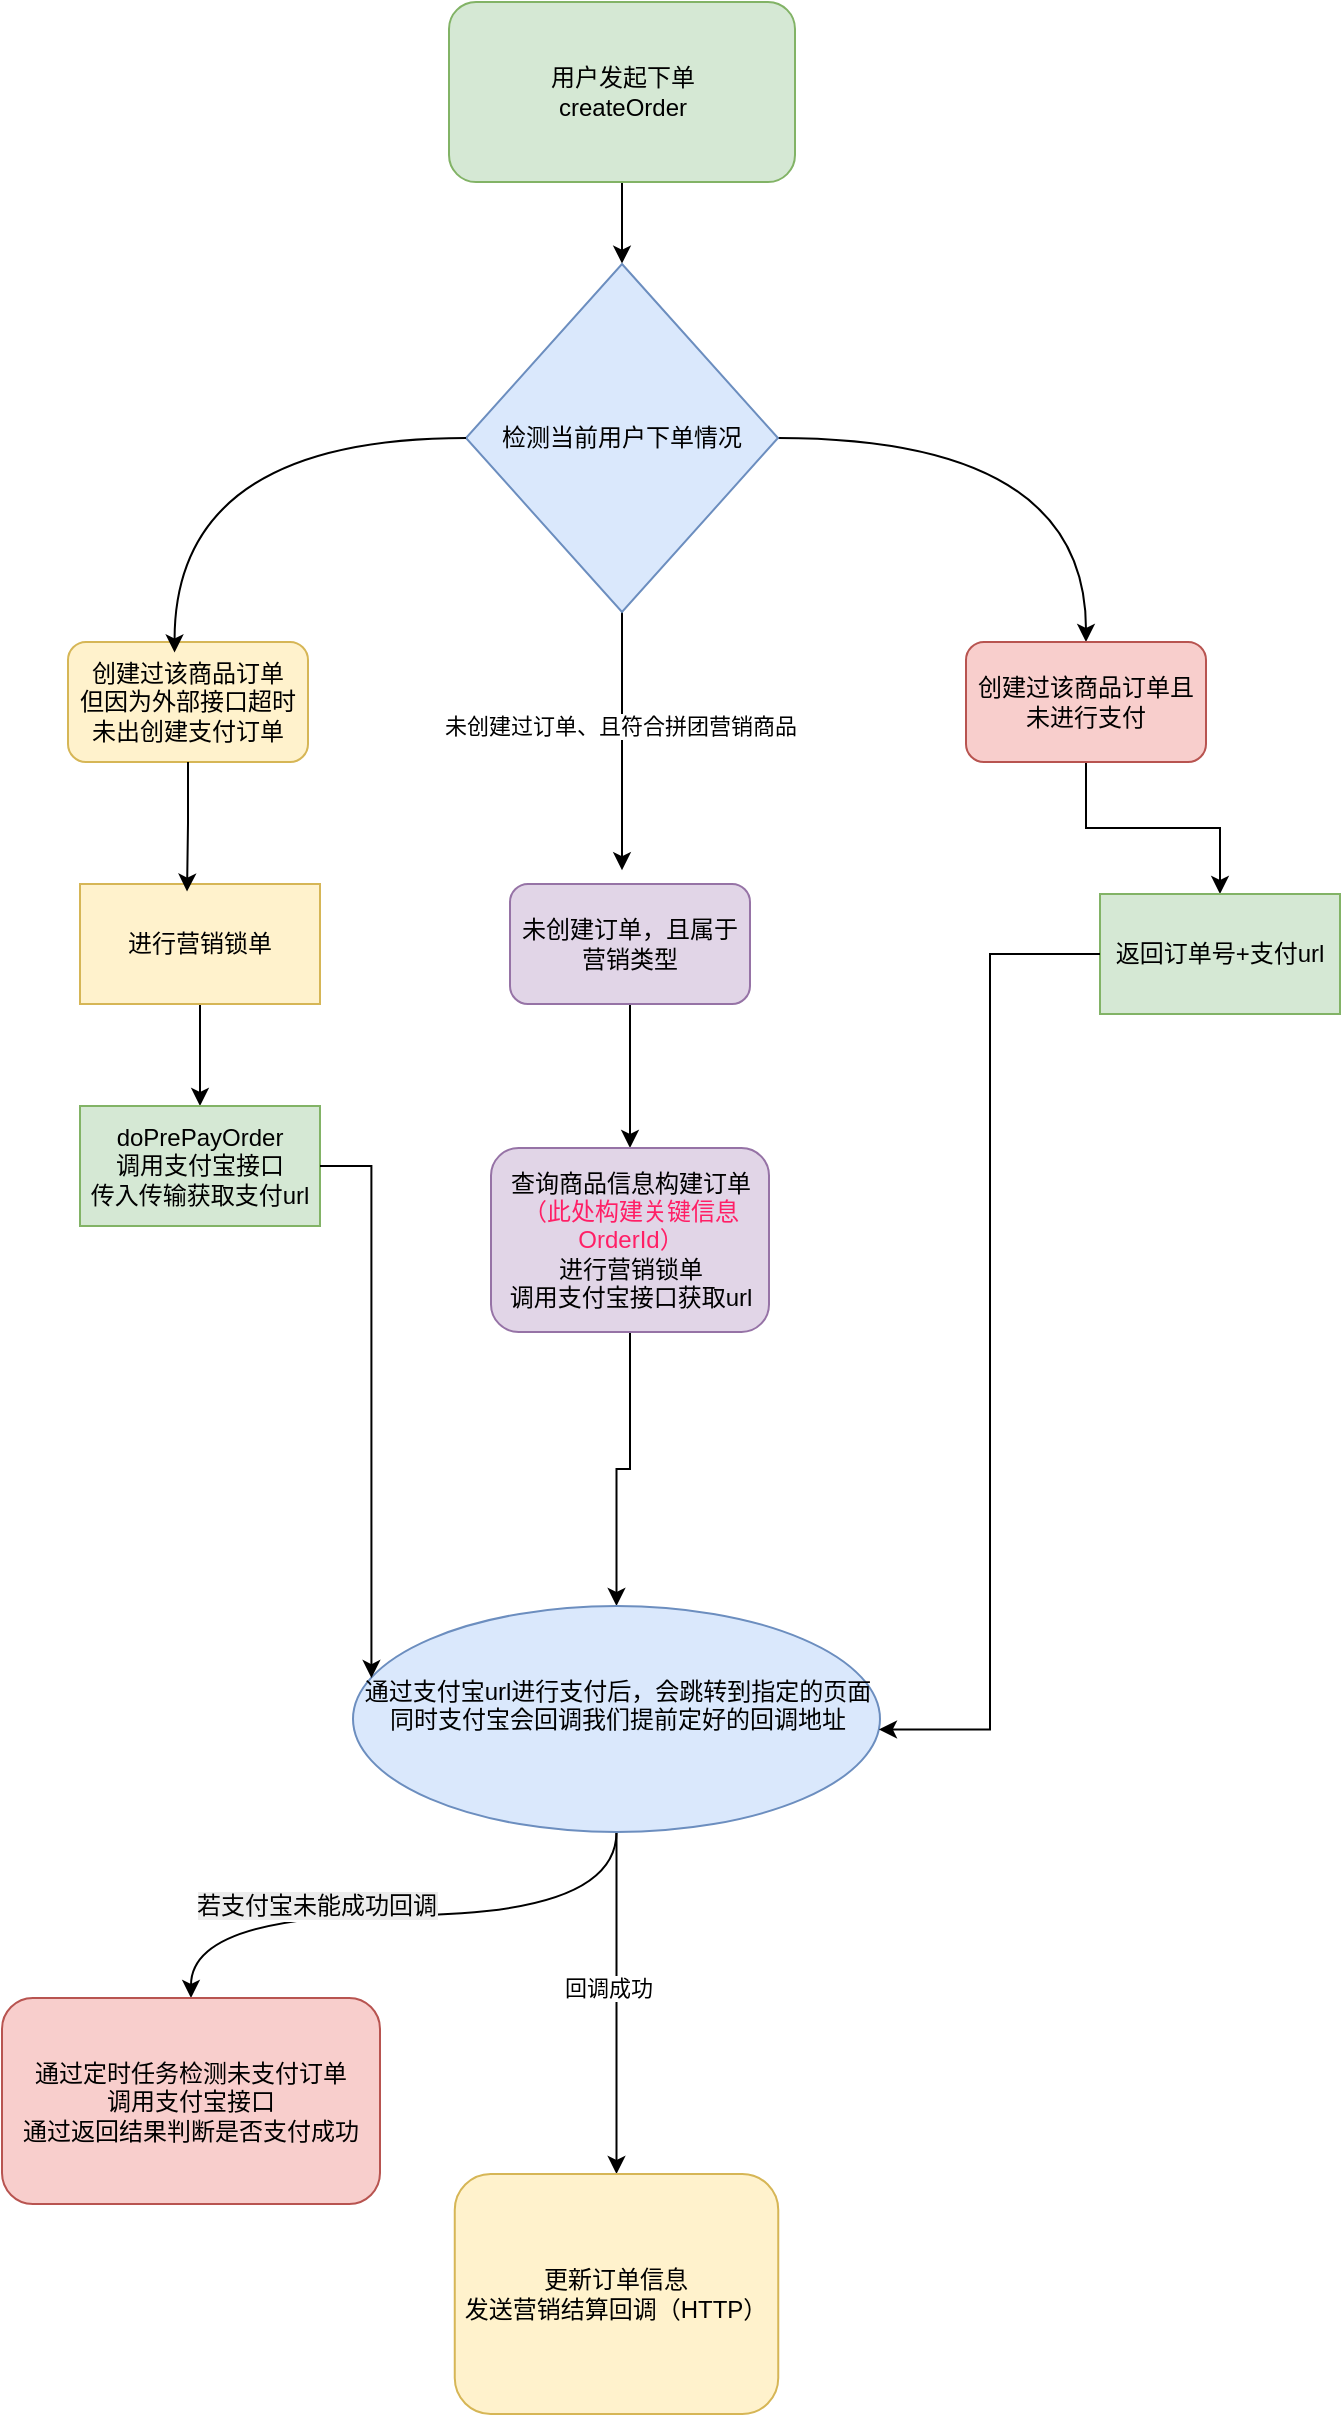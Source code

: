 <mxfile version="28.0.6">
  <diagram name="第 1 页" id="wA0FYhRvxAE9yztZzQ9c">
    <mxGraphModel dx="515" dy="687" grid="0" gridSize="10" guides="1" tooltips="1" connect="1" arrows="1" fold="1" page="1" pageScale="1" pageWidth="1200" pageHeight="1600" math="0" shadow="0">
      <root>
        <mxCell id="0" />
        <mxCell id="1" parent="0" />
        <mxCell id="Sbn_Uj7WRKU9-tmHF2Xa-3" style="edgeStyle=orthogonalEdgeStyle;rounded=0;orthogonalLoop=1;jettySize=auto;html=1;" edge="1" parent="1" source="Sbn_Uj7WRKU9-tmHF2Xa-1">
          <mxGeometry relative="1" as="geometry">
            <mxPoint x="334.0" y="221.81" as="targetPoint" />
          </mxGeometry>
        </mxCell>
        <mxCell id="Sbn_Uj7WRKU9-tmHF2Xa-1" value="用户发起下单&lt;br&gt;createOrder" style="rounded=1;whiteSpace=wrap;html=1;fillColor=#d5e8d4;strokeColor=#82b366;" vertex="1" parent="1">
          <mxGeometry x="247.5" y="91" width="173" height="90" as="geometry" />
        </mxCell>
        <mxCell id="Sbn_Uj7WRKU9-tmHF2Xa-7" style="edgeStyle=orthogonalEdgeStyle;rounded=0;orthogonalLoop=1;jettySize=auto;html=1;" edge="1" parent="1" source="Sbn_Uj7WRKU9-tmHF2Xa-2">
          <mxGeometry relative="1" as="geometry">
            <mxPoint x="334" y="525.111" as="targetPoint" />
          </mxGeometry>
        </mxCell>
        <mxCell id="Sbn_Uj7WRKU9-tmHF2Xa-10" value="未创建过订单、且符合拼团营销商品" style="edgeLabel;html=1;align=center;verticalAlign=middle;resizable=0;points=[];" vertex="1" connectable="0" parent="Sbn_Uj7WRKU9-tmHF2Xa-7">
          <mxGeometry x="-0.123" y="-1" relative="1" as="geometry">
            <mxPoint as="offset" />
          </mxGeometry>
        </mxCell>
        <mxCell id="Sbn_Uj7WRKU9-tmHF2Xa-8" style="edgeStyle=orthogonalEdgeStyle;rounded=0;orthogonalLoop=1;jettySize=auto;html=1;curved=1;" edge="1" parent="1" source="Sbn_Uj7WRKU9-tmHF2Xa-2" target="Sbn_Uj7WRKU9-tmHF2Xa-5">
          <mxGeometry relative="1" as="geometry" />
        </mxCell>
        <mxCell id="Sbn_Uj7WRKU9-tmHF2Xa-2" value="检测当前用户下单情况" style="rhombus;whiteSpace=wrap;html=1;fillColor=#dae8fc;strokeColor=#6c8ebf;" vertex="1" parent="1">
          <mxGeometry x="256" y="222" width="156" height="174" as="geometry" />
        </mxCell>
        <mxCell id="Sbn_Uj7WRKU9-tmHF2Xa-4" value="创建过该商品订单&lt;br&gt;但因为外部接口超时&lt;br&gt;未出创建支付订单" style="rounded=1;whiteSpace=wrap;html=1;fillColor=#fff2cc;strokeColor=#d6b656;" vertex="1" parent="1">
          <mxGeometry x="57" y="411" width="120" height="60" as="geometry" />
        </mxCell>
        <mxCell id="Sbn_Uj7WRKU9-tmHF2Xa-12" style="edgeStyle=orthogonalEdgeStyle;rounded=0;orthogonalLoop=1;jettySize=auto;html=1;entryX=0.5;entryY=0;entryDx=0;entryDy=0;" edge="1" parent="1" source="Sbn_Uj7WRKU9-tmHF2Xa-5" target="Sbn_Uj7WRKU9-tmHF2Xa-11">
          <mxGeometry relative="1" as="geometry" />
        </mxCell>
        <mxCell id="Sbn_Uj7WRKU9-tmHF2Xa-5" value="创建过该商品订单且未进行支付" style="rounded=1;whiteSpace=wrap;html=1;fillColor=#f8cecc;strokeColor=#b85450;" vertex="1" parent="1">
          <mxGeometry x="506" y="411" width="120" height="60" as="geometry" />
        </mxCell>
        <mxCell id="Sbn_Uj7WRKU9-tmHF2Xa-18" style="edgeStyle=orthogonalEdgeStyle;rounded=0;orthogonalLoop=1;jettySize=auto;html=1;entryX=0.5;entryY=0;entryDx=0;entryDy=0;" edge="1" parent="1" source="Sbn_Uj7WRKU9-tmHF2Xa-6" target="Sbn_Uj7WRKU9-tmHF2Xa-17">
          <mxGeometry relative="1" as="geometry" />
        </mxCell>
        <mxCell id="Sbn_Uj7WRKU9-tmHF2Xa-6" value="未创建订单，且属于营销类型" style="rounded=1;whiteSpace=wrap;html=1;fillColor=#e1d5e7;strokeColor=#9673a6;" vertex="1" parent="1">
          <mxGeometry x="278" y="532" width="120" height="60" as="geometry" />
        </mxCell>
        <mxCell id="Sbn_Uj7WRKU9-tmHF2Xa-9" style="edgeStyle=orthogonalEdgeStyle;rounded=0;orthogonalLoop=1;jettySize=auto;html=1;entryX=0.444;entryY=0.087;entryDx=0;entryDy=0;entryPerimeter=0;curved=1;" edge="1" parent="1" source="Sbn_Uj7WRKU9-tmHF2Xa-2" target="Sbn_Uj7WRKU9-tmHF2Xa-4">
          <mxGeometry relative="1" as="geometry" />
        </mxCell>
        <mxCell id="Sbn_Uj7WRKU9-tmHF2Xa-11" value="返回订单号+支付url" style="rounded=0;whiteSpace=wrap;html=1;fillColor=#d5e8d4;strokeColor=#82b366;" vertex="1" parent="1">
          <mxGeometry x="573" y="537" width="120" height="60" as="geometry" />
        </mxCell>
        <mxCell id="Sbn_Uj7WRKU9-tmHF2Xa-16" style="edgeStyle=orthogonalEdgeStyle;rounded=0;orthogonalLoop=1;jettySize=auto;html=1;entryX=0.5;entryY=0;entryDx=0;entryDy=0;" edge="1" parent="1" source="Sbn_Uj7WRKU9-tmHF2Xa-13" target="Sbn_Uj7WRKU9-tmHF2Xa-15">
          <mxGeometry relative="1" as="geometry" />
        </mxCell>
        <mxCell id="Sbn_Uj7WRKU9-tmHF2Xa-13" value="进行营销锁单" style="rounded=0;whiteSpace=wrap;html=1;fillColor=#fff2cc;strokeColor=#d6b656;" vertex="1" parent="1">
          <mxGeometry x="63" y="532" width="120" height="60" as="geometry" />
        </mxCell>
        <mxCell id="Sbn_Uj7WRKU9-tmHF2Xa-14" style="edgeStyle=orthogonalEdgeStyle;rounded=0;orthogonalLoop=1;jettySize=auto;html=1;entryX=0.446;entryY=0.063;entryDx=0;entryDy=0;entryPerimeter=0;" edge="1" parent="1" source="Sbn_Uj7WRKU9-tmHF2Xa-4" target="Sbn_Uj7WRKU9-tmHF2Xa-13">
          <mxGeometry relative="1" as="geometry" />
        </mxCell>
        <mxCell id="Sbn_Uj7WRKU9-tmHF2Xa-15" value="doPrePayOrder&lt;br&gt;调用支付宝接口&lt;br&gt;传入传输获取支付url" style="rounded=0;whiteSpace=wrap;html=1;fillColor=#d5e8d4;strokeColor=#82b366;" vertex="1" parent="1">
          <mxGeometry x="63" y="643" width="120" height="60" as="geometry" />
        </mxCell>
        <mxCell id="Sbn_Uj7WRKU9-tmHF2Xa-21" style="edgeStyle=orthogonalEdgeStyle;rounded=0;orthogonalLoop=1;jettySize=auto;html=1;" edge="1" parent="1" source="Sbn_Uj7WRKU9-tmHF2Xa-17" target="Sbn_Uj7WRKU9-tmHF2Xa-19">
          <mxGeometry relative="1" as="geometry" />
        </mxCell>
        <mxCell id="Sbn_Uj7WRKU9-tmHF2Xa-17" value="查询商品信息构建订单&lt;br&gt;&lt;font style=&quot;color: rgb(255, 31, 102);&quot;&gt;（此处构建关键信息OrderId）&lt;/font&gt;&lt;br&gt;&lt;div&gt;进行营销锁单&lt;br&gt;调用支付宝接口获取url&lt;/div&gt;" style="rounded=1;whiteSpace=wrap;html=1;fillColor=#e1d5e7;strokeColor=#9673a6;" vertex="1" parent="1">
          <mxGeometry x="268.5" y="664" width="139" height="92" as="geometry" />
        </mxCell>
        <mxCell id="Sbn_Uj7WRKU9-tmHF2Xa-24" style="edgeStyle=orthogonalEdgeStyle;rounded=0;orthogonalLoop=1;jettySize=auto;html=1;entryX=0.5;entryY=0;entryDx=0;entryDy=0;" edge="1" parent="1" source="Sbn_Uj7WRKU9-tmHF2Xa-19" target="Sbn_Uj7WRKU9-tmHF2Xa-23">
          <mxGeometry relative="1" as="geometry" />
        </mxCell>
        <mxCell id="Sbn_Uj7WRKU9-tmHF2Xa-25" value="回调成功" style="edgeLabel;html=1;align=center;verticalAlign=middle;resizable=0;points=[];" vertex="1" connectable="0" parent="Sbn_Uj7WRKU9-tmHF2Xa-24">
          <mxGeometry x="-0.094" y="-5" relative="1" as="geometry">
            <mxPoint as="offset" />
          </mxGeometry>
        </mxCell>
        <mxCell id="Sbn_Uj7WRKU9-tmHF2Xa-27" style="edgeStyle=orthogonalEdgeStyle;rounded=0;orthogonalLoop=1;jettySize=auto;html=1;entryX=0.5;entryY=0;entryDx=0;entryDy=0;curved=1;" edge="1" parent="1" source="Sbn_Uj7WRKU9-tmHF2Xa-19" target="Sbn_Uj7WRKU9-tmHF2Xa-26">
          <mxGeometry relative="1" as="geometry" />
        </mxCell>
        <mxCell id="Sbn_Uj7WRKU9-tmHF2Xa-29" value="&lt;span style=&quot;font-size: 12px; text-wrap-mode: wrap; background-color: rgb(236, 236, 236);&quot;&gt;若支付宝未能成功回调&lt;/span&gt;" style="edgeLabel;html=1;align=center;verticalAlign=middle;resizable=0;points=[];" vertex="1" connectable="0" parent="Sbn_Uj7WRKU9-tmHF2Xa-27">
          <mxGeometry x="0.31" y="15" relative="1" as="geometry">
            <mxPoint x="1" y="-20" as="offset" />
          </mxGeometry>
        </mxCell>
        <mxCell id="Sbn_Uj7WRKU9-tmHF2Xa-19" value="通过支付宝url进行支付后，会跳转到指定的页面&lt;br&gt;同时支付宝会回调我们提前定好的回调地址&lt;div&gt;&lt;br/&gt;&lt;/div&gt;" style="ellipse;whiteSpace=wrap;html=1;fillColor=#dae8fc;strokeColor=#6c8ebf;" vertex="1" parent="1">
          <mxGeometry x="199.5" y="893" width="263.5" height="113" as="geometry" />
        </mxCell>
        <mxCell id="Sbn_Uj7WRKU9-tmHF2Xa-20" style="edgeStyle=orthogonalEdgeStyle;rounded=0;orthogonalLoop=1;jettySize=auto;html=1;entryX=0.035;entryY=0.319;entryDx=0;entryDy=0;entryPerimeter=0;" edge="1" parent="1" source="Sbn_Uj7WRKU9-tmHF2Xa-15" target="Sbn_Uj7WRKU9-tmHF2Xa-19">
          <mxGeometry relative="1" as="geometry" />
        </mxCell>
        <mxCell id="Sbn_Uj7WRKU9-tmHF2Xa-22" style="edgeStyle=orthogonalEdgeStyle;rounded=0;orthogonalLoop=1;jettySize=auto;html=1;entryX=0.998;entryY=0.546;entryDx=0;entryDy=0;entryPerimeter=0;" edge="1" parent="1" source="Sbn_Uj7WRKU9-tmHF2Xa-11" target="Sbn_Uj7WRKU9-tmHF2Xa-19">
          <mxGeometry relative="1" as="geometry" />
        </mxCell>
        <mxCell id="Sbn_Uj7WRKU9-tmHF2Xa-23" value="更新订单信息&lt;br&gt;发送营销结算回调（HTTP）" style="rounded=1;whiteSpace=wrap;html=1;fillColor=#fff2cc;strokeColor=#d6b656;" vertex="1" parent="1">
          <mxGeometry x="250.38" y="1177" width="161.75" height="120" as="geometry" />
        </mxCell>
        <mxCell id="Sbn_Uj7WRKU9-tmHF2Xa-26" value="通过定时任务检测未支付订单&lt;br&gt;调用支付宝接口&lt;br&gt;通过返回结果判断是否支付成功" style="rounded=1;whiteSpace=wrap;html=1;fillColor=#f8cecc;strokeColor=#b85450;" vertex="1" parent="1">
          <mxGeometry x="24" y="1089" width="189" height="103" as="geometry" />
        </mxCell>
      </root>
    </mxGraphModel>
  </diagram>
</mxfile>
